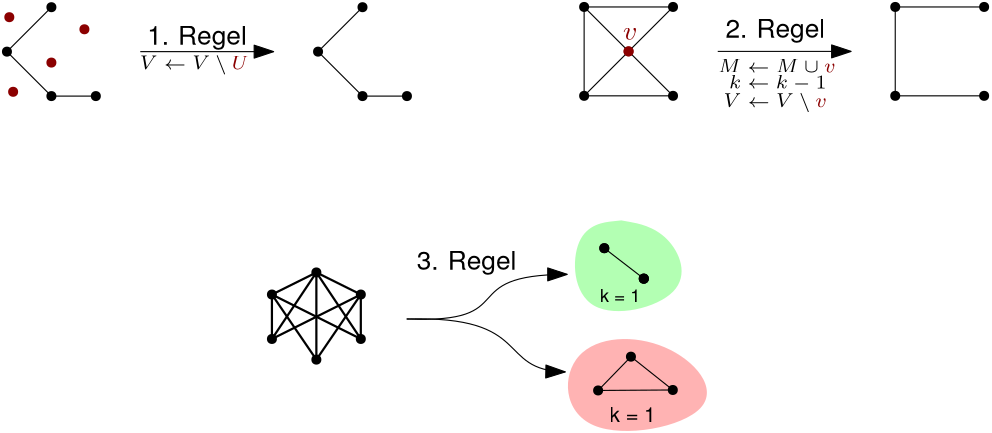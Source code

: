 <?xml version="1.0"?>
<!DOCTYPE ipe SYSTEM "ipe.dtd">
<ipe version="70218" creator="Ipe 7.2.26">
<info created="D:20230528150739" modified="D:20230528150739"/>
<preamble>\usepackage[scaled]{helvet}
\usepackage[T1]{fontenc}
\renewcommand\familydefault{\sfdefault}</preamble>
<ipestyle name="basic">
<symbol name="arrow/arc(spx)">
<path stroke="sym-stroke" fill="sym-stroke" pen="sym-pen">
0 0 m
-1 0.333 l
-1 -0.333 l
h
</path>
</symbol>
<symbol name="arrow/farc(spx)">
<path stroke="sym-stroke" fill="white" pen="sym-pen">
0 0 m
-1 0.333 l
-1 -0.333 l
h
</path>
</symbol>
<symbol name="arrow/ptarc(spx)">
<path stroke="sym-stroke" fill="sym-stroke" pen="sym-pen">
0 0 m
-1 0.333 l
-0.8 0 l
-1 -0.333 l
h
</path>
</symbol>
<symbol name="arrow/fptarc(spx)">
<path stroke="sym-stroke" fill="white" pen="sym-pen">
0 0 m
-1 0.333 l
-0.8 0 l
-1 -0.333 l
h
</path>
</symbol>
<symbol name="mark/circle(sx)" transformations="translations">
<path fill="sym-stroke">
0.6 0 0 0.6 0 0 e
0.4 0 0 0.4 0 0 e
</path>
</symbol>
<symbol name="mark/disk(sx)" transformations="translations">
<path fill="sym-stroke">
0.6 0 0 0.6 0 0 e
</path>
</symbol>
<symbol name="mark/fdisk(sfx)" transformations="translations">
<group>
<path fill="sym-fill">
0.5 0 0 0.5 0 0 e
</path>
<path fill="sym-stroke" fillrule="eofill">
0.6 0 0 0.6 0 0 e
0.4 0 0 0.4 0 0 e
</path>
</group>
</symbol>
<symbol name="mark/box(sx)" transformations="translations">
<path fill="sym-stroke" fillrule="eofill">
-0.6 -0.6 m
0.6 -0.6 l
0.6 0.6 l
-0.6 0.6 l
h
-0.4 -0.4 m
0.4 -0.4 l
0.4 0.4 l
-0.4 0.4 l
h
</path>
</symbol>
<symbol name="mark/square(sx)" transformations="translations">
<path fill="sym-stroke">
-0.6 -0.6 m
0.6 -0.6 l
0.6 0.6 l
-0.6 0.6 l
h
</path>
</symbol>
<symbol name="mark/fsquare(sfx)" transformations="translations">
<group>
<path fill="sym-fill">
-0.5 -0.5 m
0.5 -0.5 l
0.5 0.5 l
-0.5 0.5 l
h
</path>
<path fill="sym-stroke" fillrule="eofill">
-0.6 -0.6 m
0.6 -0.6 l
0.6 0.6 l
-0.6 0.6 l
h
-0.4 -0.4 m
0.4 -0.4 l
0.4 0.4 l
-0.4 0.4 l
h
</path>
</group>
</symbol>
<symbol name="mark/cross(sx)" transformations="translations">
<group>
<path fill="sym-stroke">
-0.43 -0.57 m
0.57 0.43 l
0.43 0.57 l
-0.57 -0.43 l
h
</path>
<path fill="sym-stroke">
-0.43 0.57 m
0.57 -0.43 l
0.43 -0.57 l
-0.57 0.43 l
h
</path>
</group>
</symbol>
<symbol name="arrow/fnormal(spx)">
<path stroke="sym-stroke" fill="white" pen="sym-pen">
0 0 m
-1 0.333 l
-1 -0.333 l
h
</path>
</symbol>
<symbol name="arrow/pointed(spx)">
<path stroke="sym-stroke" fill="sym-stroke" pen="sym-pen">
0 0 m
-1 0.333 l
-0.8 0 l
-1 -0.333 l
h
</path>
</symbol>
<symbol name="arrow/fpointed(spx)">
<path stroke="sym-stroke" fill="white" pen="sym-pen">
0 0 m
-1 0.333 l
-0.8 0 l
-1 -0.333 l
h
</path>
</symbol>
<symbol name="arrow/linear(spx)">
<path stroke="sym-stroke" pen="sym-pen">
-1 0.333 m
0 0 l
-1 -0.333 l
</path>
</symbol>
<symbol name="arrow/fdouble(spx)">
<path stroke="sym-stroke" fill="white" pen="sym-pen">
0 0 m
-1 0.333 l
-1 -0.333 l
h
-1 0 m
-2 0.333 l
-2 -0.333 l
h
</path>
</symbol>
<symbol name="arrow/double(spx)">
<path stroke="sym-stroke" fill="sym-stroke" pen="sym-pen">
0 0 m
-1 0.333 l
-1 -0.333 l
h
-1 0 m
-2 0.333 l
-2 -0.333 l
h
</path>
</symbol>
<symbol name="arrow/mid-normal(spx)">
<path stroke="sym-stroke" fill="sym-stroke" pen="sym-pen">
0.5 0 m
-0.5 0.333 l
-0.5 -0.333 l
h
</path>
</symbol>
<symbol name="arrow/mid-fnormal(spx)">
<path stroke="sym-stroke" fill="white" pen="sym-pen">
0.5 0 m
-0.5 0.333 l
-0.5 -0.333 l
h
</path>
</symbol>
<symbol name="arrow/mid-pointed(spx)">
<path stroke="sym-stroke" fill="sym-stroke" pen="sym-pen">
0.5 0 m
-0.5 0.333 l
-0.3 0 l
-0.5 -0.333 l
h
</path>
</symbol>
<symbol name="arrow/mid-fpointed(spx)">
<path stroke="sym-stroke" fill="white" pen="sym-pen">
0.5 0 m
-0.5 0.333 l
-0.3 0 l
-0.5 -0.333 l
h
</path>
</symbol>
<symbol name="arrow/mid-double(spx)">
<path stroke="sym-stroke" fill="sym-stroke" pen="sym-pen">
1 0 m
0 0.333 l
0 -0.333 l
h
0 0 m
-1 0.333 l
-1 -0.333 l
h
</path>
</symbol>
<symbol name="arrow/mid-fdouble(spx)">
<path stroke="sym-stroke" fill="white" pen="sym-pen">
1 0 m
0 0.333 l
0 -0.333 l
h
0 0 m
-1 0.333 l
-1 -0.333 l
h
</path>
</symbol>
<anglesize name="22.5 deg" value="22.5"/>
<anglesize name="30 deg" value="30"/>
<anglesize name="45 deg" value="45"/>
<anglesize name="60 deg" value="60"/>
<anglesize name="90 deg" value="90"/>
<arrowsize name="large" value="10"/>
<arrowsize name="small" value="5"/>
<arrowsize name="tiny" value="3"/>
<color name="blue" value="0 0 1"/>
<color name="brown" value="0.647 0.165 0.165"/>
<color name="darkblue" value="0 0 0.545"/>
<color name="darkcyan" value="0 0.545 0.545"/>
<color name="darkgray" value="0.663"/>
<color name="darkgreen" value="0 0.392 0"/>
<color name="darkmagenta" value="0.545 0 0.545"/>
<color name="darkorange" value="1 0.549 0"/>
<color name="darkred" value="0.545 0 0"/>
<color name="gold" value="1 0.843 0"/>
<color name="gray" value="0.745"/>
<color name="green" value="0 1 0"/>
<color name="lightblue" value="0.678 0.847 0.902"/>
<color name="lightcyan" value="0.878 1 1"/>
<color name="lightgray" value="0.827"/>
<color name="lightgreen" value="0.565 0.933 0.565"/>
<color name="lightyellow" value="1 1 0.878"/>
<color name="navy" value="0 0 0.502"/>
<color name="orange" value="1 0.647 0"/>
<color name="pink" value="1 0.753 0.796"/>
<color name="purple" value="0.627 0.125 0.941"/>
<color name="red" value="1 0 0"/>
<color name="seagreen" value="0.18 0.545 0.341"/>
<color name="turquoise" value="0.251 0.878 0.816"/>
<color name="violet" value="0.933 0.51 0.933"/>
<color name="yellow" value="1 1 0"/>
<dashstyle name="dash dot dotted" value="[4 2 1 2 1 2] 0"/>
<dashstyle name="dash dotted" value="[4 2 1 2] 0"/>
<dashstyle name="dashed" value="[4] 0"/>
<dashstyle name="dotted" value="[1 3] 0"/>
<gridsize name="10 pts (~3.5 mm)" value="10"/>
<gridsize name="14 pts (~5 mm)" value="14"/>
<gridsize name="16 pts (~6 mm)" value="16"/>
<gridsize name="20 pts (~7 mm)" value="20"/>
<gridsize name="28 pts (~10 mm)" value="28"/>
<gridsize name="32 pts (~12 mm)" value="32"/>
<gridsize name="4 pts" value="4"/>
<gridsize name="56 pts (~20 mm)" value="56"/>
<gridsize name="8 pts (~3 mm)" value="8"/>
<opacity name="10%" value="0.1"/>
<opacity name="30%" value="0.3"/>
<opacity name="50%" value="0.5"/>
<opacity name="75%" value="0.75"/>
<pen name="fat" value="1.2"/>
<pen name="heavier" value="0.8"/>
<pen name="ultrafat" value="2"/>
<symbolsize name="large" value="5"/>
<symbolsize name="small" value="2"/>
<symbolsize name="tiny" value="1.1"/>
<textsize name="Huge" value="\Huge"/>
<textsize name="LARGE" value="\LARGE"/>
<textsize name="Large" value="\Large"/>
<textsize name="footnote" value="\footnotesize"/>
<textsize name="huge" value="\huge"/>
<textsize name="large" value="\large"/>
<textsize name="script" value="\scriptsize"/>
<textsize name="small" value="\small"/>
<textsize name="tiny" value="\tiny"/>
<textstyle name="center" begin="\begin{center}" end="\end{center}"/>
<textstyle name="item" begin="\begin{itemize}\item{}" end="\end{itemize}"/>
<textstyle name="itemize" begin="\begin{itemize}" end="\end{itemize}"/>
<tiling name="falling" angle="-60" step="4" width="1"/>
<tiling name="rising" angle="30" step="4" width="1"/>
</ipestyle>
<page>
<layer name="alpha"/>
<view layers="alpha" active="alpha"/>
<use layer="alpha" matrix="1 0 0 1 -111.542 -0.375562" name="mark/disk(sx)" pos="208 736" size="normal" stroke="black"/>
<use matrix="1 0 0 1 -111.542 -0.375562" name="mark/disk(sx)" pos="224 752" size="normal" stroke="black"/>
<use matrix="1 0 0 1 -111.542 -0.375562" name="mark/disk(sx)" pos="224 720" size="normal" stroke="black"/>
<use matrix="1 0 0 1 -111.542 -0.375562" name="mark/disk(sx)" pos="240 720" size="normal" stroke="black"/>
<path matrix="1 0 0 1 -111.542 -0.375562" stroke="black">
224 752 m
208 736 l
</path>
<path matrix="1 0 0 1 -111.542 -0.375562" stroke="black">
208 736 m
224 720 l
</path>
<path matrix="1 0 0 1 -111.542 -0.375562" stroke="black">
224 720 m
240 720 l
</path>
<use matrix="1 0 0 1 -111.542 -4.31506" name="mark/disk(sx)" pos="224 736" size="normal" stroke="darkred"/>
<use matrix="1 0 0 1 -110.686 -3.97249" name="mark/disk(sx)" pos="208 752" size="normal" stroke="darkred"/>
<use matrix="1 0 0 1 -109.315 1.16598" name="mark/disk(sx)" pos="208 720" size="normal" stroke="darkred"/>
<use matrix="1 0 0 1 -115.653 7.67471" name="mark/disk(sx)" pos="240 736" size="normal" stroke="darkred"/>
<use matrix="1 0 0 1 0.457978 -0.375562" name="mark/disk(sx)" pos="208 736" size="normal" stroke="black"/>
<use matrix="1 0 0 1 0.457978 -0.375562" name="mark/disk(sx)" pos="224 752" size="normal" stroke="black"/>
<use matrix="1 0 0 1 0.457978 -0.375562" name="mark/disk(sx)" pos="224 720" size="normal" stroke="black"/>
<use matrix="1 0 0 1 0.457978 -0.375562" name="mark/disk(sx)" pos="240 720" size="normal" stroke="black"/>
<path matrix="1 0 0 1 -111.542 -0.375562" stroke="black">
336 752 m
320 736 l
</path>
<path matrix="1 0 0 1 -111.542 -0.375562" stroke="black">
320 736 m
336 720 l
</path>
<path matrix="1 0 0 1 0.457978 -0.375562" stroke="black">
224 720 m
240 720 l
</path>
<path matrix="1 0 0 1 -111.542 -0.375562" stroke="black" arrow="normal/normal" opacity="30%" stroke-opacity="opaque">
256 736 m
304 736 l
</path>
<text matrix="1 0 0 1 -125.073 2.09314" transformations="translations" pos="272 736" stroke="black" type="label" width="35.87" height="6.749" depth="2.1" valign="baseline">1. Regel</text>
<path matrix="1 0 0 1 96.3467 -0.2883" stroke="black" arrow="normal/normal" opacity="30%" stroke-opacity="opaque">
256 736 m
304 736 l
</path>
<text matrix="1 0 0 1 83.1267 4.58197" transformations="translations" pos="272 736" stroke="black" type="label" width="35.87" height="6.749" depth="2.1" valign="baseline">2. Regel</text>
<use matrix="1 0 0 1 112.245 -0.284687" name="mark/disk(sx)" pos="208 736" size="normal" stroke="darkred"/>
<use matrix="1 0 0 1 112.245 -0.284687" name="mark/disk(sx)" pos="224 752" size="normal" stroke="black"/>
<use matrix="1 0 0 1 112.245 -0.284687" name="mark/disk(sx)" pos="224 720" size="normal" stroke="black"/>
<use matrix="1 0 0 1 112.245 -0.284687" name="mark/disk(sx)" pos="192 720" size="normal" stroke="black"/>
<use matrix="1 0 0 1 112.245 -0.284687" name="mark/disk(sx)" pos="192 752" size="normal" stroke="black"/>
<path matrix="1 0 0 1 112.245 -0.284687" stroke="black" opacity="30%" stroke-opacity="opaque">
192 752 m
208 736 l
</path>
<path matrix="1 0 0 1 112.245 -0.284687" stroke="black" opacity="30%" stroke-opacity="opaque">
208 736 m
224 752 l
</path>
<path matrix="1 0 0 1 112.245 -0.284687" stroke="black" opacity="30%" stroke-opacity="opaque">
208 736 m
224 720 l
</path>
<path matrix="1 0 0 1 112.245 -0.284687" stroke="black" opacity="30%" stroke-opacity="opaque">
208 736 m
192 720 l
</path>
<path matrix="1 0 0 1 112.245 -0.284687" stroke="black" opacity="50%" stroke-opacity="opaque">
192 752 m
192 720 l
</path>
<path matrix="1 0 0 1 112.245 -0.284687" stroke="black" opacity="50%" stroke-opacity="opaque">
192 720 m
224 720 l
</path>
<path matrix="1 0 0 1 112.245 -0.284687" stroke="black" opacity="50%" stroke-opacity="opaque">
192 752 m
224 752 l
</path>
<use matrix="1 0 0 1 224.245 -0.284687" name="mark/disk(sx)" pos="224 752" size="normal" stroke="black"/>
<use matrix="1 0 0 1 224.245 -0.284687" name="mark/disk(sx)" pos="224 720" size="normal" stroke="black"/>
<use matrix="1 0 0 1 224.245 -0.284687" name="mark/disk(sx)" pos="192 720" size="normal" stroke="black"/>
<use matrix="1 0 0 1 224.245 -0.284687" name="mark/disk(sx)" pos="192 752" size="normal" stroke="black"/>
<path matrix="1 0 0 1 224.245 -0.284687" stroke="black" opacity="50%" stroke-opacity="opaque">
192 752 m
192 720 l
</path>
<path matrix="1 0 0 1 224.245 -0.284687" stroke="black" opacity="50%" stroke-opacity="opaque">
192 720 m
224 720 l
</path>
<path matrix="1 0 0 1 224.245 -0.284687" stroke="black" opacity="50%" stroke-opacity="opaque">
192 752 m
224 752 l
</path>
<use matrix="1 0 0 1 112.245 -0.284687" name="mark/disk(sx)" pos="208 736" size="normal" stroke="darkred"/>
<text matrix="1 0 0 1 110.253 3.91056" transformations="translations" pos="208 736" stroke="darkred" type="label" width="5.187" height="4.289" depth="0" valign="baseline" style="math">v</text>
<use matrix="1 0 0 1 -16.1492 16.1349" name="mark/disk(sx)" pos="224 640" size="normal" stroke="black"/>
<use matrix="1 0 0 1 -16.1492 24.1852" name="mark/disk(sx)" pos="208 624" size="normal" stroke="black"/>
<use matrix="1 0 0 1 -16.1492 24.1852" name="mark/disk(sx)" pos="208 608" size="normal" stroke="black"/>
<use matrix="1 0 0 1 -16.1492 24.1852" name="mark/disk(sx)" pos="240 608" size="normal" stroke="black"/>
<use matrix="1 0 0 1 -16.1492 24.1852" name="mark/disk(sx)" pos="240 624" size="normal" stroke="black"/>
<use matrix="1 0 0 1 -16.1492 32.7493" name="mark/disk(sx)" pos="224 592" size="normal" stroke="black"/>
<path matrix="1 0 0 1 -16.1492 24.1852" stroke="black" fill="undefined" pen="heavier">
224 631.95 m
208 624 l
</path>
<path matrix="1 0 0 1 -16.1492 24.1852" stroke="black" fill="undefined" pen="heavier">
224 631.95 m
240 624 l
</path>
<path matrix="1 0 0 1 -16.1492 24.1852" stroke="black" fill="undefined" pen="heavier">
224 631.95 m
208 608 l
</path>
<path matrix="1 0 0 1 -16.1492 24.1852" stroke="black" fill="undefined" pen="heavier">
224 631.95 m
224 600.564 l
</path>
<path matrix="1 0 0 1 -16.1492 24.1852" stroke="black" fill="undefined" pen="heavier">
224 631.95 m
240 608 l
</path>
<path matrix="1 0 0 1 -16.1492 24.1852" stroke="black" fill="undefined" pen="heavier">
208 624 m
208 608
208 608 c
</path>
<path matrix="1 0 0 1 -16.1492 24.1852" stroke="black" fill="undefined" pen="heavier">
208 624 m
224 600.564 l
</path>
<path matrix="1 0 0 1 -16.1492 24.1852" stroke="black" fill="undefined" pen="heavier">
208 624 m
240 608 l
</path>
<path matrix="1 0 0 1 -16.1492 24.1852" stroke="black" fill="undefined" pen="heavier">
240 624 m
240 608 l
</path>
<path matrix="1 0 0 1 -16.1492 24.1852" stroke="black" fill="undefined" pen="heavier">
240 624 m
224 600.564 l
</path>
<path matrix="1 0 0 1 -16.1492 24.1852" stroke="black" fill="undefined" pen="heavier">
240 624 m
208 608 l
</path>
<path matrix="1 0 0 1 -16.1492 40.1852" transformations="rigid" stroke="black" arrow="normal/normal">
256.514 599.194 m
299.221 597.446
272.514 615.194
314.294 615.259 c
</path>
<path matrix="1 0 0 1 -16.1492 40.1852" stroke="black" arrow="normal/normal">
256.514 599.194 m
302.818 600.529
288.259 580.66
313.608 580.146 c
</path>
<path matrix="1 0 0 1 -16.1492 40.1852" fill="green" opacity="30%" stroke-opacity="opaque">
333.773 634.69
315.321 632.73
316.863 596.075
361.567 606.695
351.462 631.531
333.773 634.69
333.773 634.69 u
</path>
<path matrix="1 0 0 1 -12.7235 32.6487" fill="red" opacity="30%" stroke-opacity="opaque">
308.127 599.843
310.183 559.763
373.729 571.753
348.55 601.899 u
</path>
<use matrix="1 0 0 1 -16.1492 40.1852" name="mark/fdisk(sfx)" pos="327.654 624.679" size="normal" stroke="black" fill="undefined"/>
<use matrix="1 0 0 1 -16.1492 40.1852" name="mark/fdisk(sfx)" pos="341.87 613.717" size="normal" stroke="black" fill="undefined"/>
<use matrix="1 0 0 1 -16.1492 40.1852" name="mark/fdisk(sfx)" pos="327.654 624.679" size="normal" stroke="black" fill="undefined"/>
<use matrix="1 0 0 1 -16.1492 40.1852" name="mark/fdisk(sfx)" pos="341.87 613.717" size="normal" stroke="black" fill="undefined"/>
<use matrix="1 0 0 1 -16.1492 40.1852" name="mark/fdisk(sfx)" pos="341.87 613.717" size="normal" stroke="black" fill="undefined"/>
<path matrix="1 0 0 1 -16.1492 40.1852" stroke="black" fill="undefined" opacity="30%" stroke-opacity="opaque">
327.654 624.679 m
341.87 613.717 l
</path>
<text matrix="1 0 0 1 -20.4312 31.6211" transformations="translations" pos="330.394 613.717" stroke="black" type="label" width="14.549" height="4.72" depth="0" valign="baseline" size="7">k = 1</text>
<text matrix="1 0 0 1 -17.0056 -11.5419" transformations="translations" pos="330.394 613.717" stroke="black" type="label" width="16.627" height="5.395" depth="0" valign="baseline" size="8">k = 1</text>
<use matrix="1 0 0 1 -16.1492 40.1852" name="mark/fdisk(sfx)" pos="325.427 573.466" size="normal" stroke="black" fill="undefined"/>
<use matrix="1 0 0 1 -16.1492 40.1852" name="mark/fdisk(sfx)" pos="337.245 585.627" size="normal" stroke="black" fill="undefined"/>
<use matrix="1 0 0 1 -16.1492 40.1852" name="mark/fdisk(sfx)" pos="352.318 573.637" size="normal" stroke="black" fill="undefined"/>
<path matrix="1 0 0 1 -16.1492 40.1852" stroke="black" fill="undefined">
325.427 573.466 m
337.245 585.627 l
</path>
<path matrix="1 0 0 1 -16.1492 40.1852" stroke="black" fill="undefined">
337.245 585.627 m
352.318 573.637 l
</path>
<path matrix="1 0 0 1 -16.1492 40.1852" stroke="black" fill="undefined">
352.318 573.637 m
325.427 573.466 l
</path>
<text matrix="1 0 0 1 -28.0266 -78.8995" transformations="translations" pos="272 736" stroke="black" type="label" width="35.87" height="6.749" depth="2.1" valign="baseline">3. Regel</text>
<text matrix="1 0 0 1 -7.25135 2.24133" transformations="translations" pos="359.654 725.914" stroke="black" type="label" width="42.401" height="4.765" depth="0" valign="baseline" size="7.5" style="math">M \leftarrow M \cup \textcolor{darkred}{v}</text>
<text matrix="1 0 0 1 2.7687 -1.18658" transformations="translations" pos="353.59 723.541" stroke="black" type="label" width="35.111" height="4.843" depth="0.83" valign="baseline" size="7.5" style="math">k \leftarrow k - 1</text>
<text matrix="1 0 0 1 -5.37868 1.3193" transformations="translations" pos="149.655 727.853" stroke="black" type="label" width="39.204" height="5.234" depth="1.74" valign="baseline" size="7.5" style="math">V \leftarrow V\setminus\textcolor{darkred}{U}</text>
<text matrix="1 0 0 1 -7.11447 1.12546" transformations="translations" pos="361.541 714.487" stroke="black" type="label" width="37.264" height="5.234" depth="1.74" valign="baseline" size="7.5" style="math">V \leftarrow V \setminus \textcolor{darkred}{v}</text>
</page>
</ipe>
